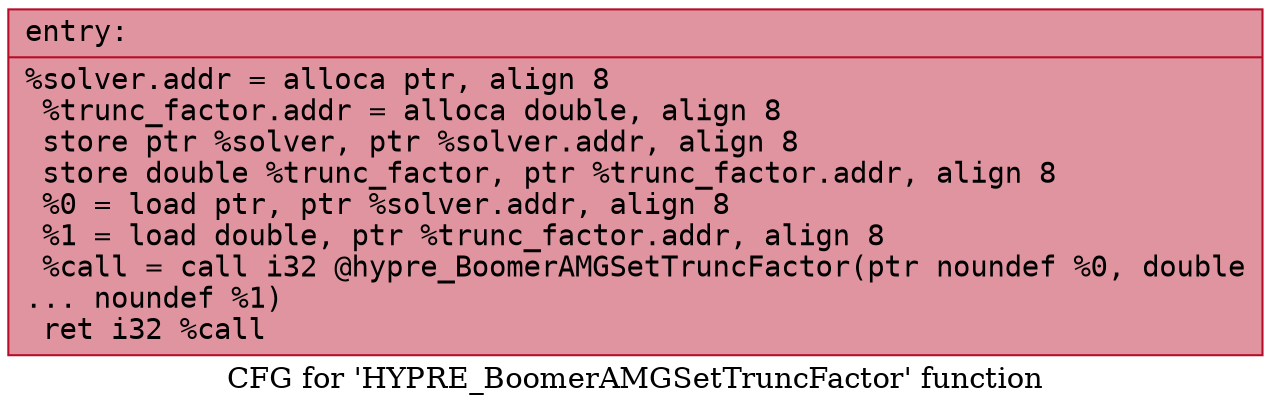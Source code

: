digraph "CFG for 'HYPRE_BoomerAMGSetTruncFactor' function" {
	label="CFG for 'HYPRE_BoomerAMGSetTruncFactor' function";

	Node0x55f5a9a51520 [shape=record,color="#b70d28ff", style=filled, fillcolor="#b70d2870" fontname="Courier",label="{entry:\l|  %solver.addr = alloca ptr, align 8\l  %trunc_factor.addr = alloca double, align 8\l  store ptr %solver, ptr %solver.addr, align 8\l  store double %trunc_factor, ptr %trunc_factor.addr, align 8\l  %0 = load ptr, ptr %solver.addr, align 8\l  %1 = load double, ptr %trunc_factor.addr, align 8\l  %call = call i32 @hypre_BoomerAMGSetTruncFactor(ptr noundef %0, double\l... noundef %1)\l  ret i32 %call\l}"];
}
